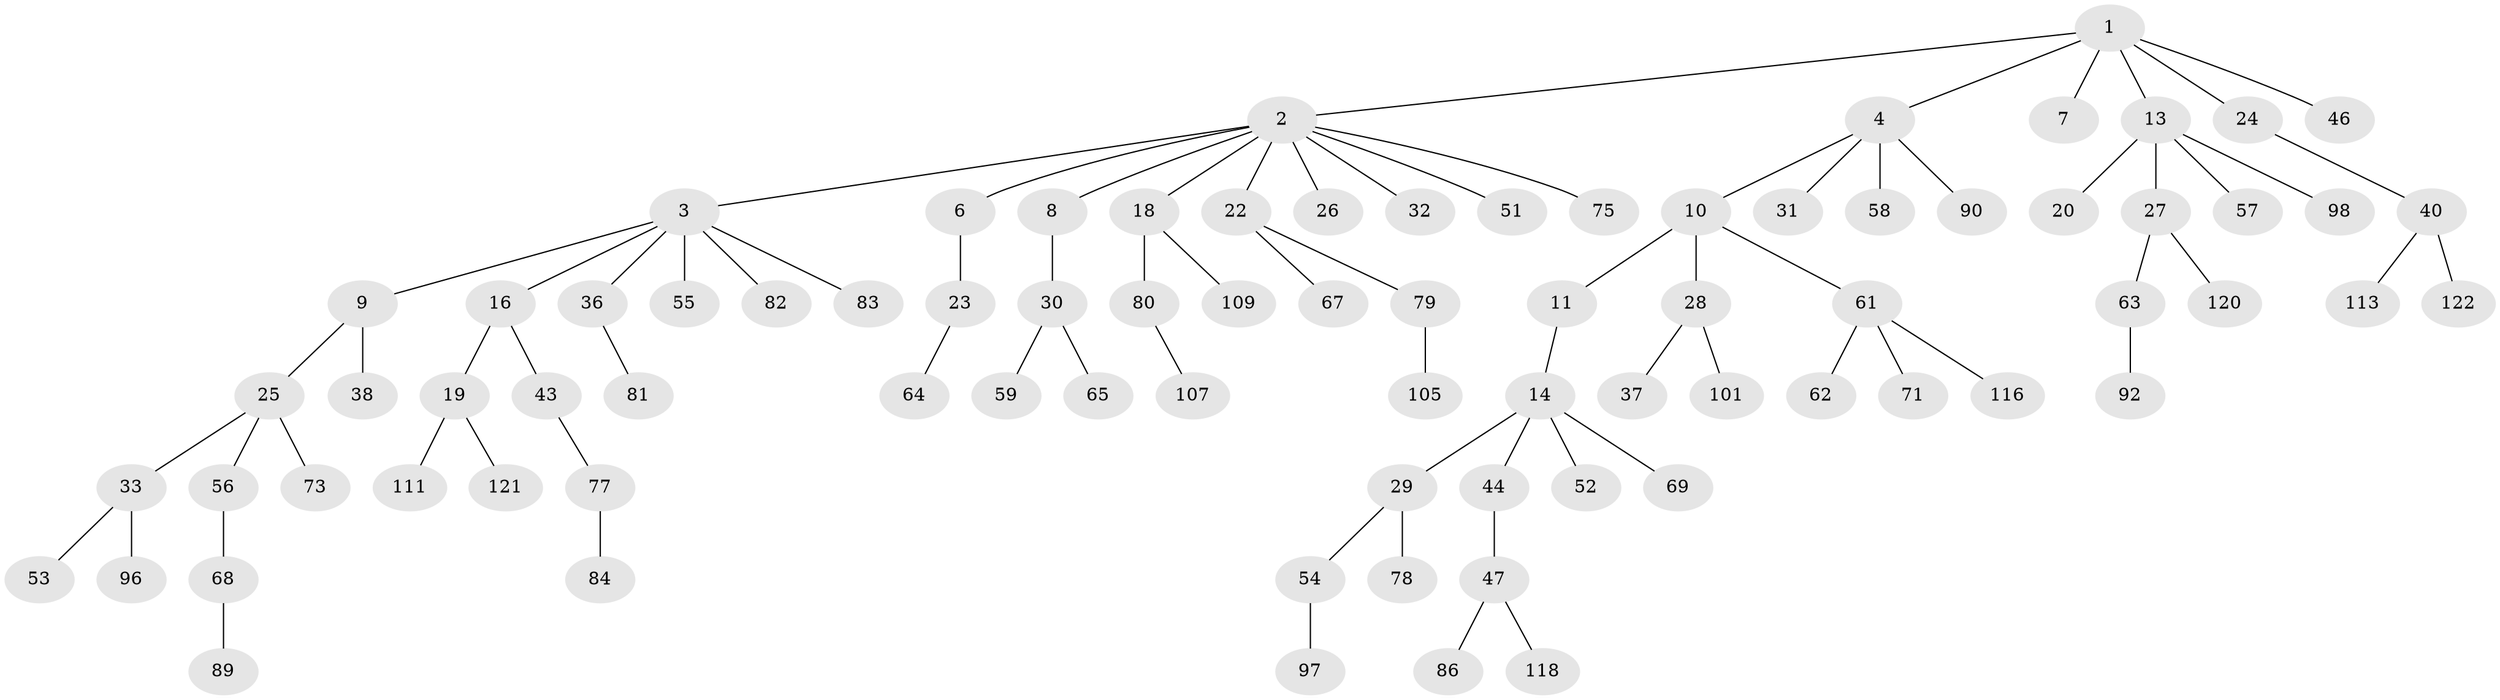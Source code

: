 // original degree distribution, {7: 0.008, 4: 0.04, 5: 0.048, 8: 0.008, 3: 0.136, 2: 0.256, 6: 0.008, 1: 0.496}
// Generated by graph-tools (version 1.1) at 2025/11/02/27/25 16:11:26]
// undirected, 82 vertices, 81 edges
graph export_dot {
graph [start="1"]
  node [color=gray90,style=filled];
  1 [super="+123"];
  2 [super="+5"];
  3 [super="+12"];
  4 [super="+35"];
  6 [super="+50"];
  7 [super="+99"];
  8 [super="+17"];
  9 [super="+21"];
  10 [super="+41"];
  11;
  13 [super="+94"];
  14 [super="+15"];
  16 [super="+42"];
  18 [super="+34"];
  19 [super="+115"];
  20;
  22 [super="+45"];
  23 [super="+48"];
  24 [super="+119"];
  25 [super="+108"];
  26;
  27 [super="+39"];
  28 [super="+74"];
  29;
  30;
  31 [super="+87"];
  32 [super="+93"];
  33 [super="+49"];
  36 [super="+100"];
  37 [super="+85"];
  38;
  40 [super="+76"];
  43;
  44;
  46;
  47 [super="+60"];
  51;
  52;
  53 [super="+117"];
  54 [super="+72"];
  55;
  56 [super="+66"];
  57 [super="+112"];
  58 [super="+125"];
  59;
  61 [super="+124"];
  62;
  63 [super="+88"];
  64;
  65 [super="+95"];
  67;
  68 [super="+70"];
  69;
  71;
  73;
  75;
  77;
  78 [super="+104"];
  79 [super="+102"];
  80;
  81;
  82;
  83;
  84 [super="+91"];
  86 [super="+103"];
  89;
  90;
  92 [super="+106"];
  96;
  97;
  98 [super="+110"];
  101 [super="+114"];
  105;
  107;
  109;
  111;
  113;
  116;
  118;
  120;
  121;
  122;
  1 -- 2;
  1 -- 4;
  1 -- 7;
  1 -- 13;
  1 -- 24;
  1 -- 46;
  2 -- 3;
  2 -- 51;
  2 -- 32;
  2 -- 6;
  2 -- 8;
  2 -- 75;
  2 -- 18;
  2 -- 22;
  2 -- 26;
  3 -- 9;
  3 -- 82;
  3 -- 83;
  3 -- 16;
  3 -- 36;
  3 -- 55;
  4 -- 10;
  4 -- 31;
  4 -- 58;
  4 -- 90;
  6 -- 23;
  8 -- 30;
  9 -- 25;
  9 -- 38;
  10 -- 11;
  10 -- 28;
  10 -- 61;
  11 -- 14;
  13 -- 20;
  13 -- 27;
  13 -- 57;
  13 -- 98;
  14 -- 29;
  14 -- 44;
  14 -- 52;
  14 -- 69;
  16 -- 19;
  16 -- 43;
  18 -- 109;
  18 -- 80;
  19 -- 111;
  19 -- 121;
  22 -- 67;
  22 -- 79;
  23 -- 64;
  24 -- 40;
  25 -- 33;
  25 -- 56;
  25 -- 73;
  27 -- 63;
  27 -- 120;
  28 -- 37;
  28 -- 101;
  29 -- 54;
  29 -- 78;
  30 -- 59;
  30 -- 65;
  33 -- 53;
  33 -- 96;
  36 -- 81;
  40 -- 122;
  40 -- 113;
  43 -- 77;
  44 -- 47;
  47 -- 86;
  47 -- 118;
  54 -- 97;
  56 -- 68;
  61 -- 62;
  61 -- 71;
  61 -- 116;
  63 -- 92;
  68 -- 89;
  77 -- 84;
  79 -- 105;
  80 -- 107;
}
